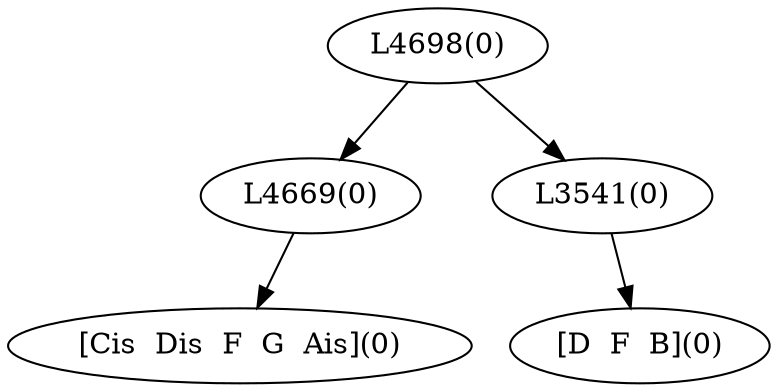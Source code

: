 digraph sample{
"L4669(0)"->"[Cis  Dis  F  G  Ais](0)"
"L3541(0)"->"[D  F  B](0)"
"L4698(0)"->"L4669(0)"
"L4698(0)"->"L3541(0)"
{rank = min; "L4698(0)"}
{rank = same; "L4669(0)"; "L3541(0)";}
{rank = max; "[Cis  Dis  F  G  Ais](0)"; "[D  F  B](0)";}
}